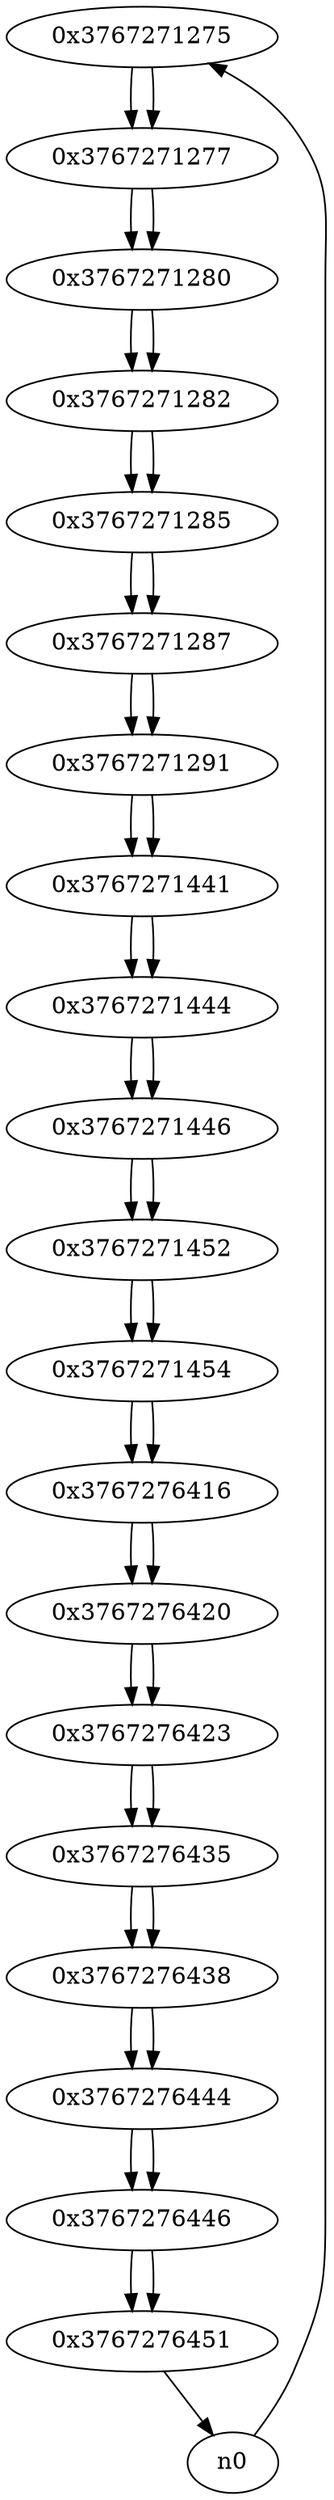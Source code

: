 digraph G{
/* nodes */
  n1 [label="0x3767271275"]
  n2 [label="0x3767271277"]
  n3 [label="0x3767271280"]
  n4 [label="0x3767271282"]
  n5 [label="0x3767271285"]
  n6 [label="0x3767271287"]
  n7 [label="0x3767271291"]
  n8 [label="0x3767271441"]
  n9 [label="0x3767271444"]
  n10 [label="0x3767271446"]
  n11 [label="0x3767271452"]
  n12 [label="0x3767271454"]
  n13 [label="0x3767276416"]
  n14 [label="0x3767276420"]
  n15 [label="0x3767276423"]
  n16 [label="0x3767276435"]
  n17 [label="0x3767276438"]
  n18 [label="0x3767276444"]
  n19 [label="0x3767276446"]
  n20 [label="0x3767276451"]
/* edges */
n1 -> n2;
n0 -> n1;
n2 -> n3;
n1 -> n2;
n3 -> n4;
n2 -> n3;
n4 -> n5;
n3 -> n4;
n5 -> n6;
n4 -> n5;
n6 -> n7;
n5 -> n6;
n7 -> n8;
n6 -> n7;
n8 -> n9;
n7 -> n8;
n9 -> n10;
n8 -> n9;
n10 -> n11;
n9 -> n10;
n11 -> n12;
n10 -> n11;
n12 -> n13;
n11 -> n12;
n13 -> n14;
n12 -> n13;
n14 -> n15;
n13 -> n14;
n15 -> n16;
n14 -> n15;
n16 -> n17;
n15 -> n16;
n17 -> n18;
n16 -> n17;
n18 -> n19;
n17 -> n18;
n19 -> n20;
n18 -> n19;
n20 -> n0;
n19 -> n20;
}
